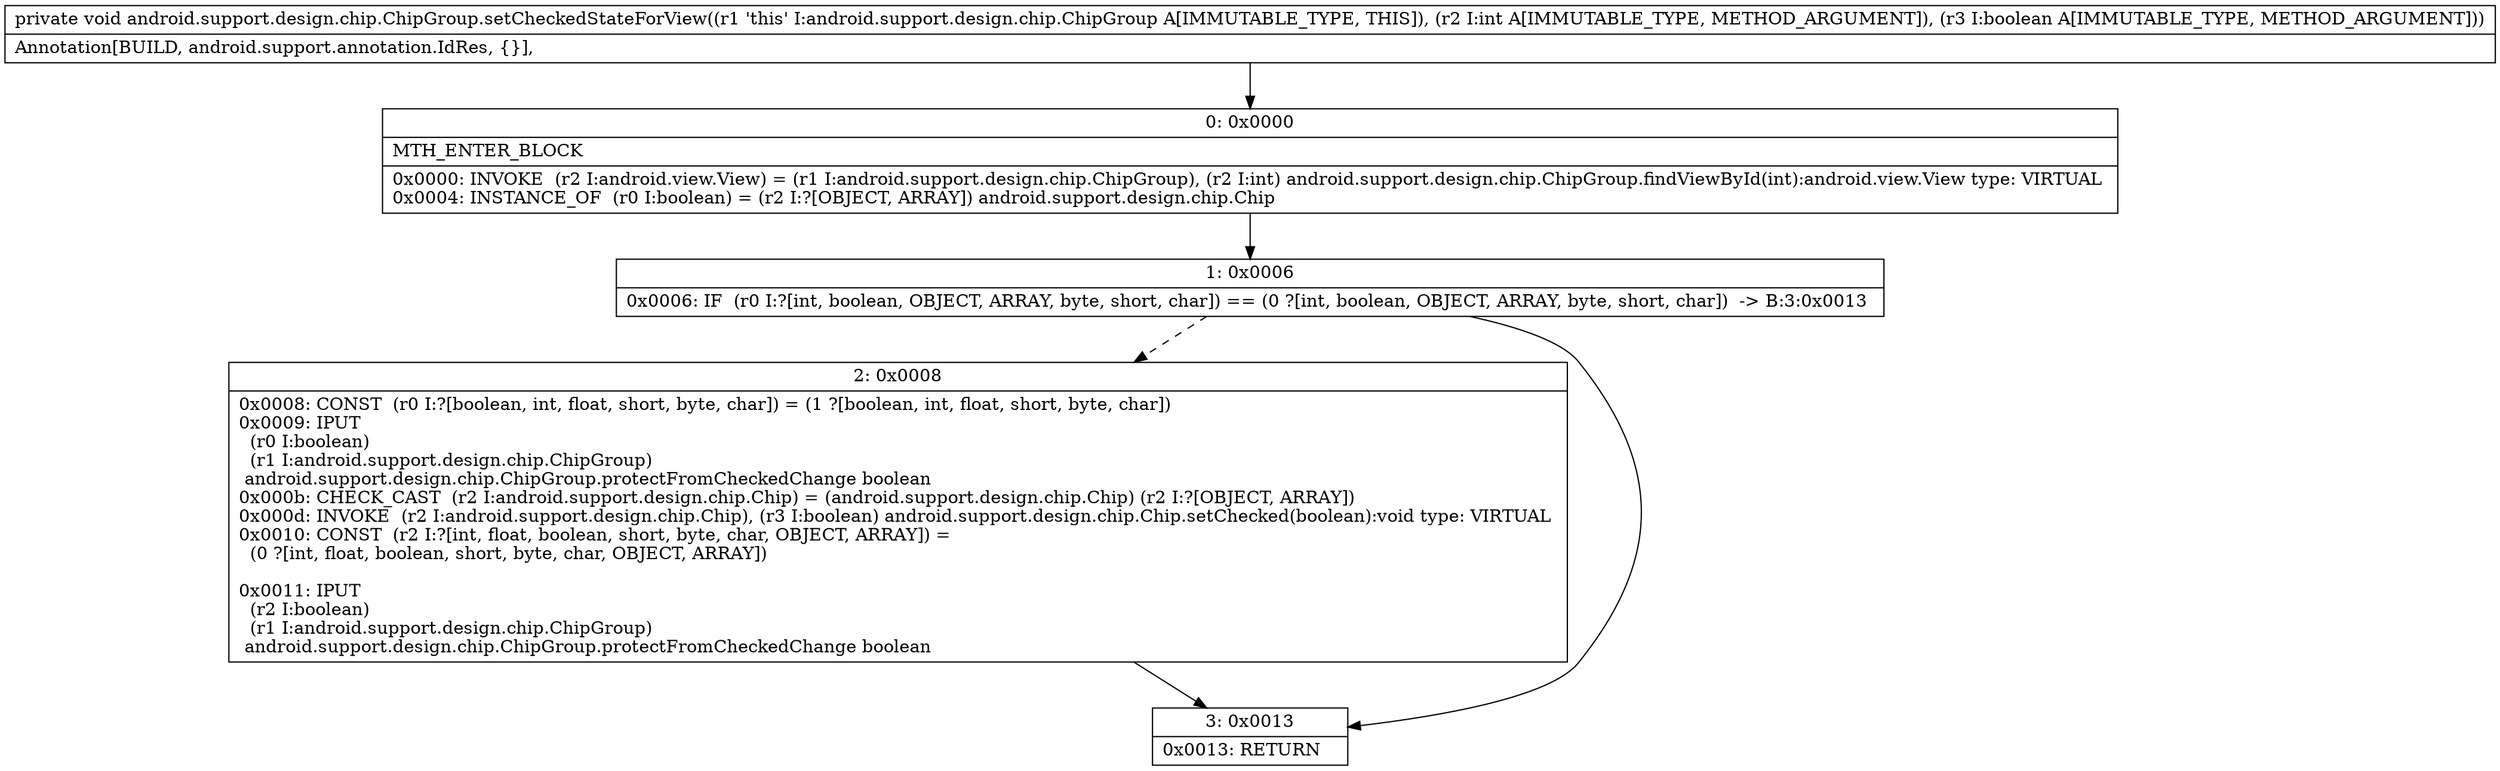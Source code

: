digraph "CFG forandroid.support.design.chip.ChipGroup.setCheckedStateForView(IZ)V" {
Node_0 [shape=record,label="{0\:\ 0x0000|MTH_ENTER_BLOCK\l|0x0000: INVOKE  (r2 I:android.view.View) = (r1 I:android.support.design.chip.ChipGroup), (r2 I:int) android.support.design.chip.ChipGroup.findViewById(int):android.view.View type: VIRTUAL \l0x0004: INSTANCE_OF  (r0 I:boolean) = (r2 I:?[OBJECT, ARRAY]) android.support.design.chip.Chip \l}"];
Node_1 [shape=record,label="{1\:\ 0x0006|0x0006: IF  (r0 I:?[int, boolean, OBJECT, ARRAY, byte, short, char]) == (0 ?[int, boolean, OBJECT, ARRAY, byte, short, char])  \-\> B:3:0x0013 \l}"];
Node_2 [shape=record,label="{2\:\ 0x0008|0x0008: CONST  (r0 I:?[boolean, int, float, short, byte, char]) = (1 ?[boolean, int, float, short, byte, char]) \l0x0009: IPUT  \l  (r0 I:boolean)\l  (r1 I:android.support.design.chip.ChipGroup)\l android.support.design.chip.ChipGroup.protectFromCheckedChange boolean \l0x000b: CHECK_CAST  (r2 I:android.support.design.chip.Chip) = (android.support.design.chip.Chip) (r2 I:?[OBJECT, ARRAY]) \l0x000d: INVOKE  (r2 I:android.support.design.chip.Chip), (r3 I:boolean) android.support.design.chip.Chip.setChecked(boolean):void type: VIRTUAL \l0x0010: CONST  (r2 I:?[int, float, boolean, short, byte, char, OBJECT, ARRAY]) = \l  (0 ?[int, float, boolean, short, byte, char, OBJECT, ARRAY])\l \l0x0011: IPUT  \l  (r2 I:boolean)\l  (r1 I:android.support.design.chip.ChipGroup)\l android.support.design.chip.ChipGroup.protectFromCheckedChange boolean \l}"];
Node_3 [shape=record,label="{3\:\ 0x0013|0x0013: RETURN   \l}"];
MethodNode[shape=record,label="{private void android.support.design.chip.ChipGroup.setCheckedStateForView((r1 'this' I:android.support.design.chip.ChipGroup A[IMMUTABLE_TYPE, THIS]), (r2 I:int A[IMMUTABLE_TYPE, METHOD_ARGUMENT]), (r3 I:boolean A[IMMUTABLE_TYPE, METHOD_ARGUMENT]))  | Annotation[BUILD, android.support.annotation.IdRes, \{\}], \l}"];
MethodNode -> Node_0;
Node_0 -> Node_1;
Node_1 -> Node_2[style=dashed];
Node_1 -> Node_3;
Node_2 -> Node_3;
}

